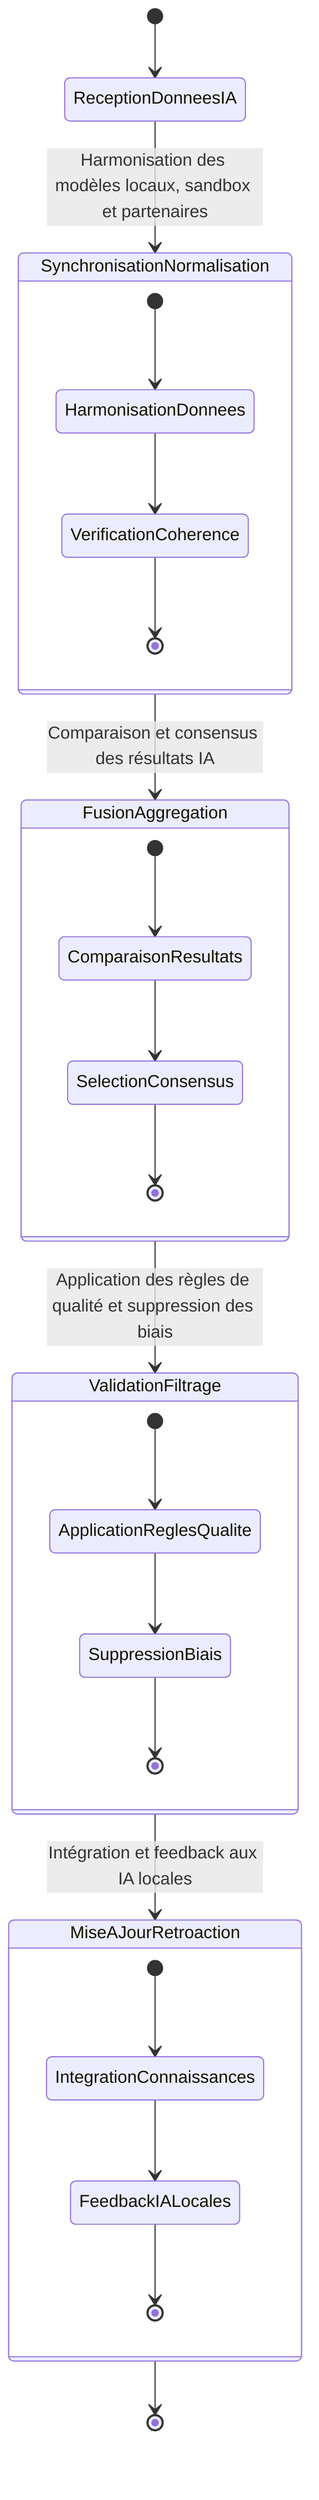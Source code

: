 stateDiagram-v2
    [*] --> ReceptionDonneesIA

    ReceptionDonneesIA --> SynchronisationNormalisation : Harmonisation des modèles locaux, sandbox et partenaires
    SynchronisationNormalisation --> FusionAggregation : Comparaison et consensus des résultats IA
    FusionAggregation --> ValidationFiltrage : Application des règles de qualité et suppression des biais
    ValidationFiltrage --> MiseAJourRetroaction : Intégration et feedback aux IA locales
    MiseAJourRetroaction --> [*]

    state SynchronisationNormalisation {
        [*] --> HarmonisationDonnees
        HarmonisationDonnees --> VerificationCoherence
        VerificationCoherence --> [*]
    }

    state FusionAggregation {
        [*] --> ComparaisonResultats
        ComparaisonResultats --> SelectionConsensus
        SelectionConsensus --> [*]
    }

    state ValidationFiltrage {
        [*] --> ApplicationReglesQualite
        ApplicationReglesQualite --> SuppressionBiais
        SuppressionBiais --> [*]
    }

    state MiseAJourRetroaction {
        [*] --> IntegrationConnaissances
        IntegrationConnaissances --> FeedbackIALocales
        FeedbackIALocales --> [*]
    }
